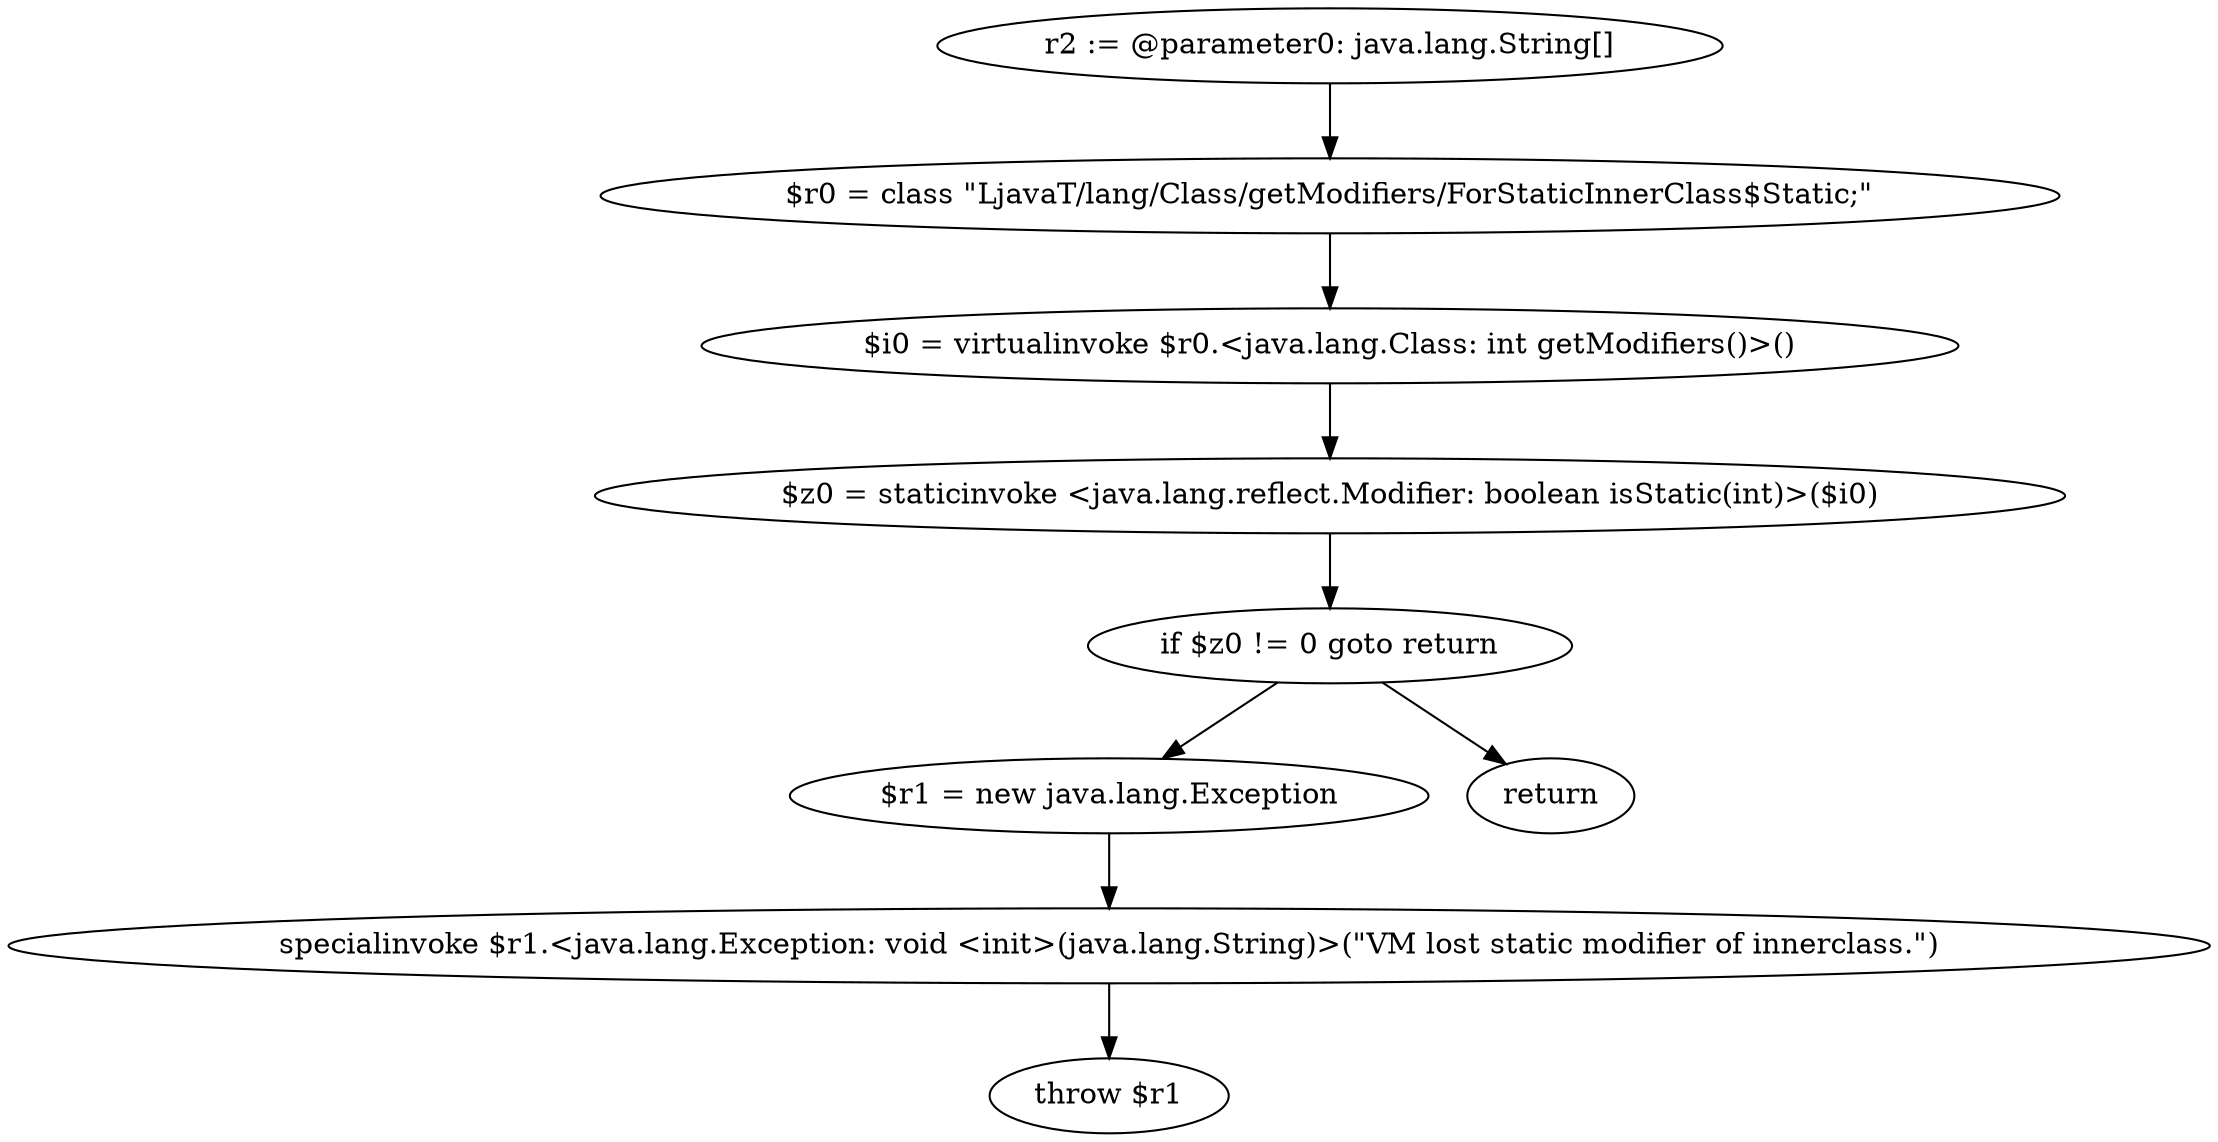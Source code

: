 digraph "unitGraph" {
    "r2 := @parameter0: java.lang.String[]"
    "$r0 = class \"LjavaT/lang/Class/getModifiers/ForStaticInnerClass$Static;\""
    "$i0 = virtualinvoke $r0.<java.lang.Class: int getModifiers()>()"
    "$z0 = staticinvoke <java.lang.reflect.Modifier: boolean isStatic(int)>($i0)"
    "if $z0 != 0 goto return"
    "$r1 = new java.lang.Exception"
    "specialinvoke $r1.<java.lang.Exception: void <init>(java.lang.String)>(\"VM lost static modifier of innerclass.\")"
    "throw $r1"
    "return"
    "r2 := @parameter0: java.lang.String[]"->"$r0 = class \"LjavaT/lang/Class/getModifiers/ForStaticInnerClass$Static;\"";
    "$r0 = class \"LjavaT/lang/Class/getModifiers/ForStaticInnerClass$Static;\""->"$i0 = virtualinvoke $r0.<java.lang.Class: int getModifiers()>()";
    "$i0 = virtualinvoke $r0.<java.lang.Class: int getModifiers()>()"->"$z0 = staticinvoke <java.lang.reflect.Modifier: boolean isStatic(int)>($i0)";
    "$z0 = staticinvoke <java.lang.reflect.Modifier: boolean isStatic(int)>($i0)"->"if $z0 != 0 goto return";
    "if $z0 != 0 goto return"->"$r1 = new java.lang.Exception";
    "if $z0 != 0 goto return"->"return";
    "$r1 = new java.lang.Exception"->"specialinvoke $r1.<java.lang.Exception: void <init>(java.lang.String)>(\"VM lost static modifier of innerclass.\")";
    "specialinvoke $r1.<java.lang.Exception: void <init>(java.lang.String)>(\"VM lost static modifier of innerclass.\")"->"throw $r1";
}
